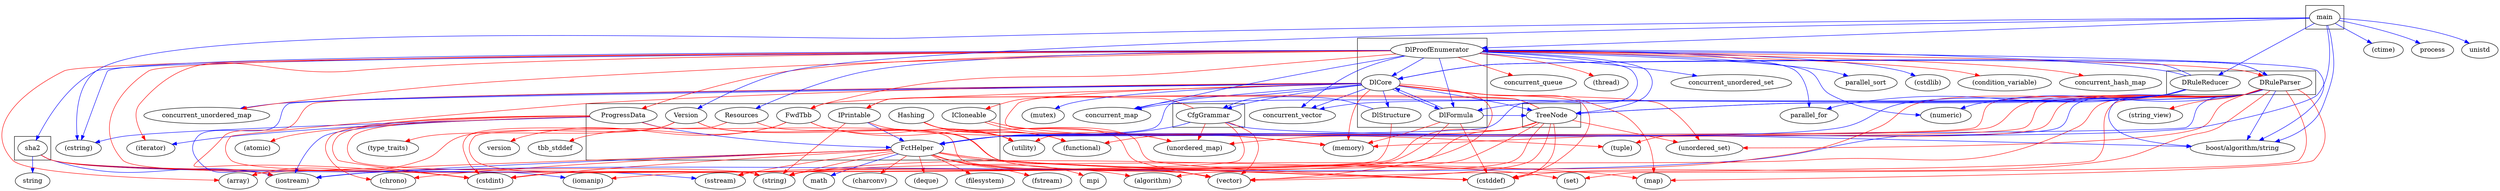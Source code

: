 digraph {
	sha2 -> "(iomanip)" [color=blue]
	sha2 -> "(iostream)" [color=blue]
	sha2 -> "(sstream)" [color=blue]
	sha2 -> string [color=blue]
	sha2 -> "(cstdint)" [color=red]
	sha2 -> "(string)" [color=red]
	subgraph "cluster_D:/Dropbox/eclipse/pmGenerator\cryptography" {
		sha2
		sha2
	}
	CfgGrammar -> FctHelper [color=blue]
	CfgGrammar -> "boost/algorithm/string" [color=blue]
	CfgGrammar -> IPrintable [color=red]
	CfgGrammar -> "(cstdint)" [color=red]
	CfgGrammar -> "(unordered_map)" [color=red]
	CfgGrammar -> "(vector)" [color=red]
	subgraph "cluster_D:/Dropbox/eclipse/pmGenerator\grammar" {
		CfgGrammar
		CfgGrammar
	}
	FctHelper -> "(iostream)" [color=blue]
	FctHelper -> math [color=blue]
	FctHelper -> "(algorithm)" [color=red]
	FctHelper -> "(array)" [color=red]
	FctHelper -> "(charconv)" [color=red]
	FctHelper -> "(chrono)" [color=red]
	FctHelper -> "(cstddef)" [color=red]
	FctHelper -> "(cstdint)" [color=red]
	FctHelper -> "(deque)" [color=red]
	FctHelper -> "(filesystem)" [color=red]
	FctHelper -> "(fstream)" [color=red]
	FctHelper -> "(map)" [color=red]
	FctHelper -> mpi [color=red]
	FctHelper -> "(set)" [color=red]
	FctHelper -> "(sstream)" [color=red]
	FctHelper -> "(string)" [color=red]
	FctHelper -> "(vector)" [color=red]
	FwdTbb -> version [color=red]
	FwdTbb -> tbb_stddef [color=red]
	FwdTbb -> "(functional)" [color=red]
	FwdTbb -> "(utility)" [color=red]
	Hashing -> "(cstddef)" [color=red]
	Hashing -> "(functional)" [color=red]
	Hashing -> "(tuple)" [color=red]
	Hashing -> "(utility)" [color=red]
	Hashing -> "(vector)" [color=red]
	ICloneable -> "(memory)" [color=red]
	ICloneable -> "(unordered_map)" [color=red]
	IPrintable -> FctHelper [color=blue]
	IPrintable -> "(memory)" [color=red]
	IPrintable -> "(string)" [color=red]
	ProgressData -> FctHelper [color=blue]
	ProgressData -> "(cstring)" [color=blue]
	ProgressData -> "(iostream)" [color=blue]
	ProgressData -> "(iterator)" [color=blue]
	ProgressData -> "(atomic)" [color=red]
	ProgressData -> "(chrono)" [color=red]
	ProgressData -> "(cstdint)" [color=red]
	ProgressData -> "(string)" [color=red]
	ProgressData -> "(vector)" [color=red]
	Resources -> "(string)" [color=red]
	Resources -> "(vector)" [color=red]
	Version -> "(array)" [color=red]
	Version -> "(cstddef)" [color=red]
	Version -> "(cstdint)" [color=red]
	Version -> "(type_traits)" [color=red]
	Version -> "(utility)" [color=red]
	subgraph "cluster_D:/Dropbox/eclipse/pmGenerator\helper" {
		FctHelper
		FctHelper
		FwdTbb
		Hashing
		ICloneable
		IPrintable
		IPrintable
		ProgressData
		ProgressData
		Resources
		Resources
		Version
	}
	DlCore -> FctHelper [color=blue]
	DlCore -> TreeNode [color=blue]
	DlCore -> CfgGrammar [color=blue]
	DlCore -> DRuleParser [color=blue]
	DlCore -> DlFormula [color=blue]
	DlCore -> DlStructure [color=blue]
	DlCore -> concurrent_map [color=blue]
	DlCore -> concurrent_unordered_map [color=blue]
	DlCore -> concurrent_vector [color=blue]
	DlCore -> "(iostream)" [color=blue]
	DlCore -> "(mutex)" [color=blue]
	DlCore -> FwdTbb [color=red]
	DlCore -> "(cstddef)" [color=red]
	DlCore -> "(cstdint)" [color=red]
	DlCore -> "(map)" [color=red]
	DlCore -> "(memory)" [color=red]
	DlCore -> "(string)" [color=red]
	DlCore -> "(unordered_map)" [color=red]
	DlCore -> "(unordered_set)" [color=red]
	DlCore -> "(vector)" [color=red]
	DlFormula -> TreeNode [color=blue]
	DlFormula -> DlCore [color=blue]
	DlFormula -> "(cstddef)" [color=red]
	DlFormula -> "(memory)" [color=red]
	DlFormula -> "(string)" [color=red]
	DlProofEnumerator -> FctHelper [color=blue]
	DlProofEnumerator -> Resources [color=blue]
	DlProofEnumerator -> TreeNode [color=blue]
	DlProofEnumerator -> sha2 [color=blue]
	DlProofEnumerator -> DlCore [color=blue]
	DlProofEnumerator -> DlFormula [color=blue]
	DlProofEnumerator -> "boost/algorithm/string" [color=blue]
	DlProofEnumerator -> concurrent_map [color=blue]
	DlProofEnumerator -> concurrent_unordered_set [color=blue]
	DlProofEnumerator -> concurrent_vector [color=blue]
	DlProofEnumerator -> parallel_for [color=blue]
	DlProofEnumerator -> parallel_sort [color=blue]
	DlProofEnumerator -> "(cstdlib)" [color=blue]
	DlProofEnumerator -> "(cstring)" [color=blue]
	DlProofEnumerator -> "(numeric)" [color=blue]
	DlProofEnumerator -> FwdTbb [color=red]
	DlProofEnumerator -> ProgressData [color=red]
	DlProofEnumerator -> DRuleParser [color=red]
	DlProofEnumerator -> "(array)" [color=red]
	DlProofEnumerator -> "(condition_variable)" [color=red]
	DlProofEnumerator -> "(iostream)" [color=red]
	DlProofEnumerator -> "(iterator)" [color=red]
	DlProofEnumerator -> concurrent_hash_map [color=red]
	DlProofEnumerator -> concurrent_queue [color=red]
	DlProofEnumerator -> concurrent_unordered_map [color=red]
	DlProofEnumerator -> "(thread)" [color=red]
	DlStructure -> CfgGrammar [color=blue]
	DlStructure -> "(cstdint)" [color=red]
	subgraph "cluster_D:/Dropbox/eclipse/pmGenerator\logic" {
		DlCore
		DlCore
		DlFormula
		DlFormula
		DlProofEnumerator
		DlProofEnumerator
		DlStructure
		DlStructure
	}
	main -> FctHelper [color=blue]
	main -> Version [color=blue]
	main -> DRuleReducer [color=blue]
	main -> DlProofEnumerator [color=blue]
	main -> "boost/algorithm/string" [color=blue]
	main -> "(cstring)" [color=blue]
	main -> "(ctime)" [color=blue]
	main -> process [color=blue]
	main -> unistd [color=blue]
	subgraph "cluster_D:/Dropbox/eclipse/pmGenerator" {
		main
	}
	DRuleParser -> FctHelper [color=blue]
	DRuleParser -> TreeNode [color=blue]
	DRuleParser -> DlCore [color=blue]
	DRuleParser -> DlFormula [color=blue]
	DRuleParser -> "boost/algorithm/string" [color=blue]
	DRuleParser -> "(iostream)" [color=blue]
	DRuleParser -> "(numeric)" [color=blue]
	DRuleParser -> "(cstddef)" [color=red]
	DRuleParser -> "(map)" [color=red]
	DRuleParser -> "(memory)" [color=red]
	DRuleParser -> "(set)" [color=red]
	DRuleParser -> "(string_view)" [color=red]
	DRuleParser -> "(string)" [color=red]
	DRuleParser -> "(tuple)" [color=red]
	DRuleParser -> "(unordered_map)" [color=red]
	DRuleParser -> "(unordered_set)" [color=red]
	DRuleParser -> "(utility)" [color=red]
	DRuleParser -> "(vector)" [color=red]
	DRuleReducer -> FctHelper [color=blue]
	DRuleReducer -> TreeNode [color=blue]
	DRuleReducer -> DlCore [color=blue]
	DRuleReducer -> DlProofEnumerator [color=blue]
	DRuleReducer -> concurrent_map [color=blue]
	DRuleReducer -> concurrent_vector [color=blue]
	DRuleReducer -> parallel_for [color=blue]
	DRuleReducer -> "boost/algorithm/string" [color=blue]
	DRuleReducer -> "(string)" [color=red]
	subgraph "cluster_D:/Dropbox/eclipse/pmGenerator\metamath" {
		DRuleParser
		DRuleParser
		DRuleReducer
		DRuleReducer
	}
	TreeNode -> ICloneable [color=red]
	TreeNode -> IPrintable [color=red]
	TreeNode -> "(algorithm)" [color=red]
	TreeNode -> "(cstddef)" [color=red]
	TreeNode -> "(cstdint)" [color=red]
	TreeNode -> "(functional)" [color=red]
	TreeNode -> "(iomanip)" [color=red]
	TreeNode -> "(sstream)" [color=red]
	TreeNode -> "(unordered_set)" [color=red]
	TreeNode -> "(vector)" [color=red]
	subgraph "cluster_D:/Dropbox/eclipse/pmGenerator\tree" {
		TreeNode
	}
}
